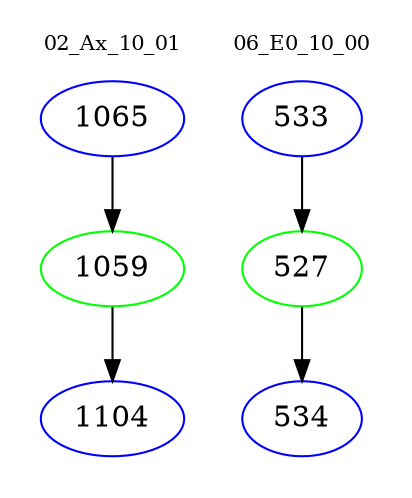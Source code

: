 digraph{
subgraph cluster_0 {
color = white
label = "02_Ax_10_01";
fontsize=10;
T0_1065 [label="1065", color="blue"]
T0_1065 -> T0_1059 [color="black"]
T0_1059 [label="1059", color="green"]
T0_1059 -> T0_1104 [color="black"]
T0_1104 [label="1104", color="blue"]
}
subgraph cluster_1 {
color = white
label = "06_E0_10_00";
fontsize=10;
T1_533 [label="533", color="blue"]
T1_533 -> T1_527 [color="black"]
T1_527 [label="527", color="green"]
T1_527 -> T1_534 [color="black"]
T1_534 [label="534", color="blue"]
}
}
